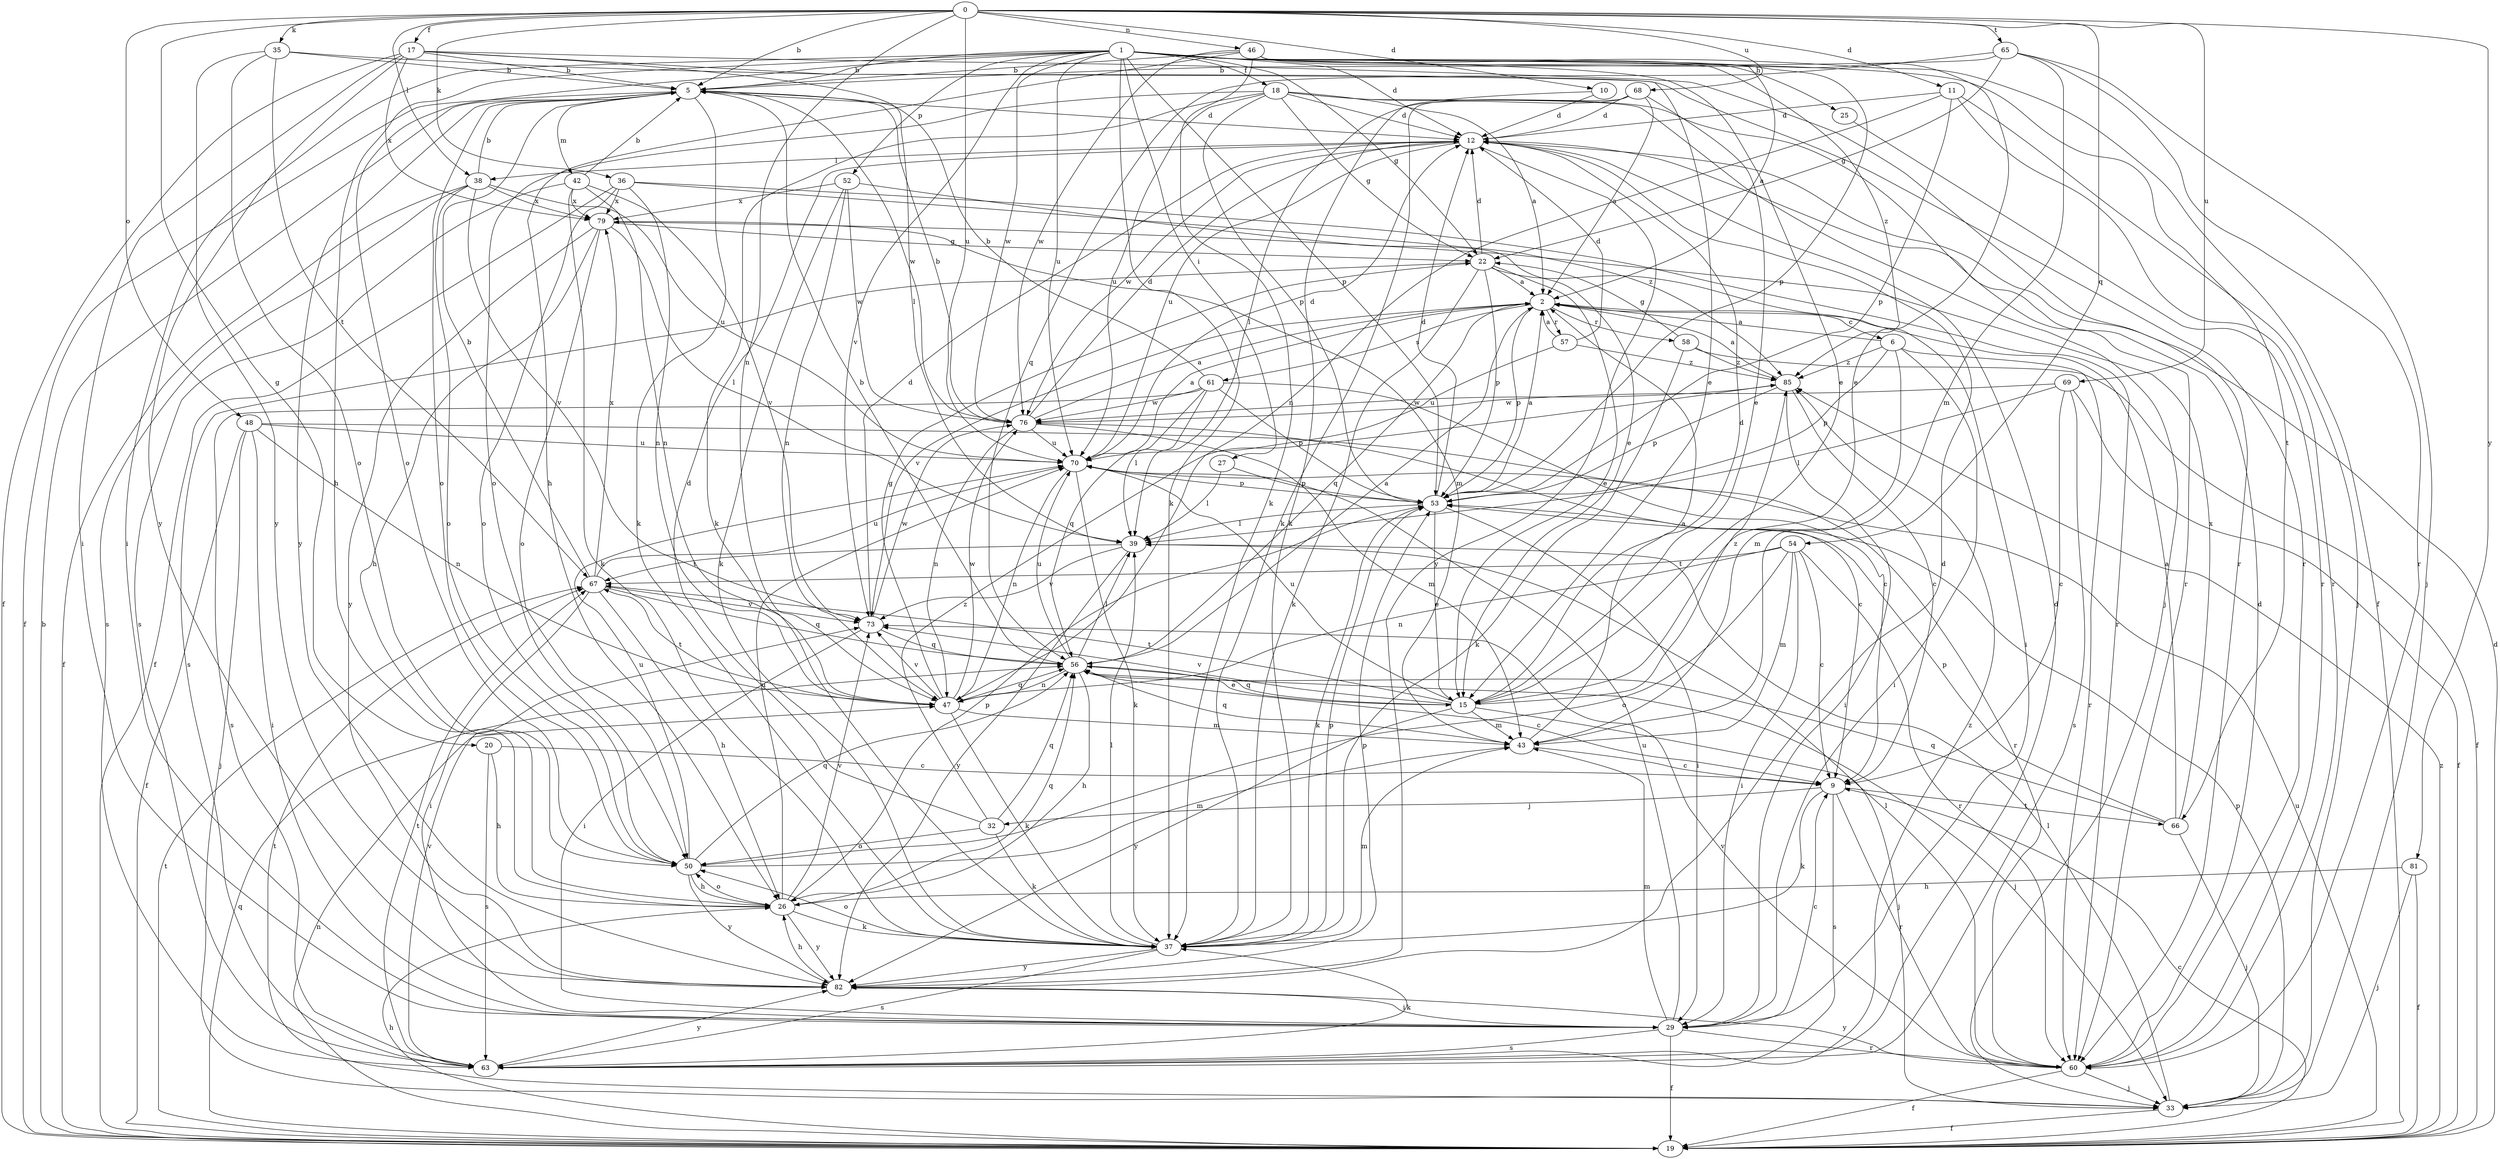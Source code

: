strict digraph  {
0;
1;
2;
5;
6;
9;
10;
11;
12;
15;
17;
18;
19;
20;
22;
25;
26;
27;
29;
32;
33;
35;
36;
37;
38;
39;
42;
43;
46;
47;
48;
50;
52;
53;
54;
56;
57;
58;
60;
61;
63;
65;
66;
67;
68;
69;
70;
73;
76;
79;
81;
82;
85;
0 -> 5  [label=b];
0 -> 10  [label=d];
0 -> 11  [label=d];
0 -> 17  [label=f];
0 -> 20  [label=g];
0 -> 35  [label=k];
0 -> 36  [label=k];
0 -> 38  [label=l];
0 -> 46  [label=n];
0 -> 47  [label=n];
0 -> 48  [label=o];
0 -> 54  [label=q];
0 -> 65  [label=t];
0 -> 68  [label=u];
0 -> 69  [label=u];
0 -> 70  [label=u];
0 -> 81  [label=y];
1 -> 5  [label=b];
1 -> 12  [label=d];
1 -> 15  [label=e];
1 -> 18  [label=f];
1 -> 19  [label=f];
1 -> 22  [label=g];
1 -> 25  [label=h];
1 -> 26  [label=h];
1 -> 27  [label=i];
1 -> 29  [label=i];
1 -> 37  [label=k];
1 -> 50  [label=o];
1 -> 52  [label=p];
1 -> 53  [label=p];
1 -> 66  [label=t];
1 -> 70  [label=u];
1 -> 73  [label=v];
1 -> 76  [label=w];
1 -> 85  [label=z];
2 -> 6  [label=c];
2 -> 53  [label=p];
2 -> 56  [label=q];
2 -> 57  [label=r];
2 -> 58  [label=r];
2 -> 61  [label=s];
2 -> 73  [label=v];
5 -> 12  [label=d];
5 -> 19  [label=f];
5 -> 37  [label=k];
5 -> 42  [label=m];
5 -> 50  [label=o];
5 -> 76  [label=w];
5 -> 82  [label=y];
6 -> 2  [label=a];
6 -> 29  [label=i];
6 -> 43  [label=m];
6 -> 53  [label=p];
6 -> 60  [label=r];
6 -> 85  [label=z];
9 -> 32  [label=j];
9 -> 37  [label=k];
9 -> 60  [label=r];
9 -> 63  [label=s];
9 -> 66  [label=t];
10 -> 12  [label=d];
10 -> 37  [label=k];
11 -> 12  [label=d];
11 -> 33  [label=j];
11 -> 47  [label=n];
11 -> 53  [label=p];
11 -> 60  [label=r];
12 -> 38  [label=l];
12 -> 70  [label=u];
12 -> 76  [label=w];
12 -> 82  [label=y];
15 -> 12  [label=d];
15 -> 33  [label=j];
15 -> 43  [label=m];
15 -> 56  [label=q];
15 -> 67  [label=t];
15 -> 70  [label=u];
15 -> 73  [label=v];
15 -> 82  [label=y];
15 -> 85  [label=z];
17 -> 5  [label=b];
17 -> 15  [label=e];
17 -> 19  [label=f];
17 -> 29  [label=i];
17 -> 39  [label=l];
17 -> 60  [label=r];
17 -> 79  [label=x];
17 -> 82  [label=y];
18 -> 2  [label=a];
18 -> 12  [label=d];
18 -> 22  [label=g];
18 -> 33  [label=j];
18 -> 37  [label=k];
18 -> 50  [label=o];
18 -> 53  [label=p];
18 -> 60  [label=r];
18 -> 70  [label=u];
19 -> 5  [label=b];
19 -> 9  [label=c];
19 -> 12  [label=d];
19 -> 26  [label=h];
19 -> 47  [label=n];
19 -> 56  [label=q];
19 -> 67  [label=t];
19 -> 70  [label=u];
19 -> 85  [label=z];
20 -> 9  [label=c];
20 -> 26  [label=h];
20 -> 63  [label=s];
22 -> 2  [label=a];
22 -> 12  [label=d];
22 -> 15  [label=e];
22 -> 29  [label=i];
22 -> 37  [label=k];
22 -> 53  [label=p];
22 -> 63  [label=s];
25 -> 60  [label=r];
26 -> 37  [label=k];
26 -> 50  [label=o];
26 -> 53  [label=p];
26 -> 56  [label=q];
26 -> 70  [label=u];
26 -> 73  [label=v];
26 -> 82  [label=y];
27 -> 39  [label=l];
27 -> 53  [label=p];
29 -> 9  [label=c];
29 -> 19  [label=f];
29 -> 43  [label=m];
29 -> 60  [label=r];
29 -> 63  [label=s];
29 -> 70  [label=u];
32 -> 12  [label=d];
32 -> 37  [label=k];
32 -> 50  [label=o];
32 -> 56  [label=q];
32 -> 85  [label=z];
33 -> 19  [label=f];
33 -> 39  [label=l];
33 -> 53  [label=p];
33 -> 67  [label=t];
35 -> 5  [label=b];
35 -> 50  [label=o];
35 -> 60  [label=r];
35 -> 67  [label=t];
35 -> 82  [label=y];
36 -> 19  [label=f];
36 -> 47  [label=n];
36 -> 50  [label=o];
36 -> 60  [label=r];
36 -> 79  [label=x];
36 -> 85  [label=z];
37 -> 39  [label=l];
37 -> 43  [label=m];
37 -> 50  [label=o];
37 -> 53  [label=p];
37 -> 63  [label=s];
37 -> 82  [label=y];
38 -> 5  [label=b];
38 -> 19  [label=f];
38 -> 50  [label=o];
38 -> 63  [label=s];
38 -> 70  [label=u];
38 -> 73  [label=v];
38 -> 79  [label=x];
39 -> 67  [label=t];
39 -> 73  [label=v];
39 -> 82  [label=y];
42 -> 5  [label=b];
42 -> 37  [label=k];
42 -> 47  [label=n];
42 -> 63  [label=s];
42 -> 73  [label=v];
42 -> 79  [label=x];
43 -> 2  [label=a];
43 -> 9  [label=c];
43 -> 56  [label=q];
46 -> 2  [label=a];
46 -> 5  [label=b];
46 -> 15  [label=e];
46 -> 26  [label=h];
46 -> 37  [label=k];
46 -> 53  [label=p];
46 -> 76  [label=w];
47 -> 22  [label=g];
47 -> 37  [label=k];
47 -> 43  [label=m];
47 -> 56  [label=q];
47 -> 67  [label=t];
47 -> 73  [label=v];
47 -> 76  [label=w];
48 -> 19  [label=f];
48 -> 29  [label=i];
48 -> 33  [label=j];
48 -> 47  [label=n];
48 -> 60  [label=r];
48 -> 70  [label=u];
50 -> 26  [label=h];
50 -> 43  [label=m];
50 -> 56  [label=q];
50 -> 70  [label=u];
50 -> 82  [label=y];
52 -> 15  [label=e];
52 -> 37  [label=k];
52 -> 47  [label=n];
52 -> 76  [label=w];
52 -> 79  [label=x];
53 -> 2  [label=a];
53 -> 12  [label=d];
53 -> 15  [label=e];
53 -> 29  [label=i];
53 -> 37  [label=k];
53 -> 39  [label=l];
54 -> 9  [label=c];
54 -> 29  [label=i];
54 -> 43  [label=m];
54 -> 47  [label=n];
54 -> 50  [label=o];
54 -> 60  [label=r];
54 -> 67  [label=t];
56 -> 2  [label=a];
56 -> 5  [label=b];
56 -> 9  [label=c];
56 -> 15  [label=e];
56 -> 26  [label=h];
56 -> 33  [label=j];
56 -> 39  [label=l];
56 -> 47  [label=n];
56 -> 70  [label=u];
57 -> 2  [label=a];
57 -> 12  [label=d];
57 -> 70  [label=u];
57 -> 85  [label=z];
58 -> 19  [label=f];
58 -> 22  [label=g];
58 -> 37  [label=k];
58 -> 85  [label=z];
60 -> 12  [label=d];
60 -> 19  [label=f];
60 -> 33  [label=j];
60 -> 39  [label=l];
60 -> 73  [label=v];
60 -> 82  [label=y];
61 -> 5  [label=b];
61 -> 9  [label=c];
61 -> 39  [label=l];
61 -> 53  [label=p];
61 -> 56  [label=q];
61 -> 63  [label=s];
61 -> 76  [label=w];
63 -> 12  [label=d];
63 -> 37  [label=k];
63 -> 67  [label=t];
63 -> 73  [label=v];
63 -> 82  [label=y];
63 -> 85  [label=z];
65 -> 5  [label=b];
65 -> 22  [label=g];
65 -> 33  [label=j];
65 -> 43  [label=m];
65 -> 56  [label=q];
65 -> 60  [label=r];
66 -> 2  [label=a];
66 -> 33  [label=j];
66 -> 53  [label=p];
66 -> 56  [label=q];
66 -> 79  [label=x];
67 -> 5  [label=b];
67 -> 26  [label=h];
67 -> 29  [label=i];
67 -> 56  [label=q];
67 -> 70  [label=u];
67 -> 73  [label=v];
67 -> 79  [label=x];
68 -> 2  [label=a];
68 -> 12  [label=d];
68 -> 15  [label=e];
68 -> 37  [label=k];
68 -> 39  [label=l];
69 -> 9  [label=c];
69 -> 19  [label=f];
69 -> 39  [label=l];
69 -> 63  [label=s];
69 -> 76  [label=w];
70 -> 2  [label=a];
70 -> 12  [label=d];
70 -> 37  [label=k];
70 -> 47  [label=n];
70 -> 53  [label=p];
73 -> 12  [label=d];
73 -> 29  [label=i];
73 -> 56  [label=q];
73 -> 76  [label=w];
76 -> 2  [label=a];
76 -> 5  [label=b];
76 -> 9  [label=c];
76 -> 12  [label=d];
76 -> 43  [label=m];
76 -> 47  [label=n];
76 -> 70  [label=u];
79 -> 22  [label=g];
79 -> 26  [label=h];
79 -> 39  [label=l];
79 -> 43  [label=m];
79 -> 50  [label=o];
79 -> 82  [label=y];
81 -> 19  [label=f];
81 -> 26  [label=h];
81 -> 33  [label=j];
82 -> 12  [label=d];
82 -> 26  [label=h];
82 -> 29  [label=i];
82 -> 53  [label=p];
85 -> 2  [label=a];
85 -> 9  [label=c];
85 -> 29  [label=i];
85 -> 53  [label=p];
85 -> 76  [label=w];
}
